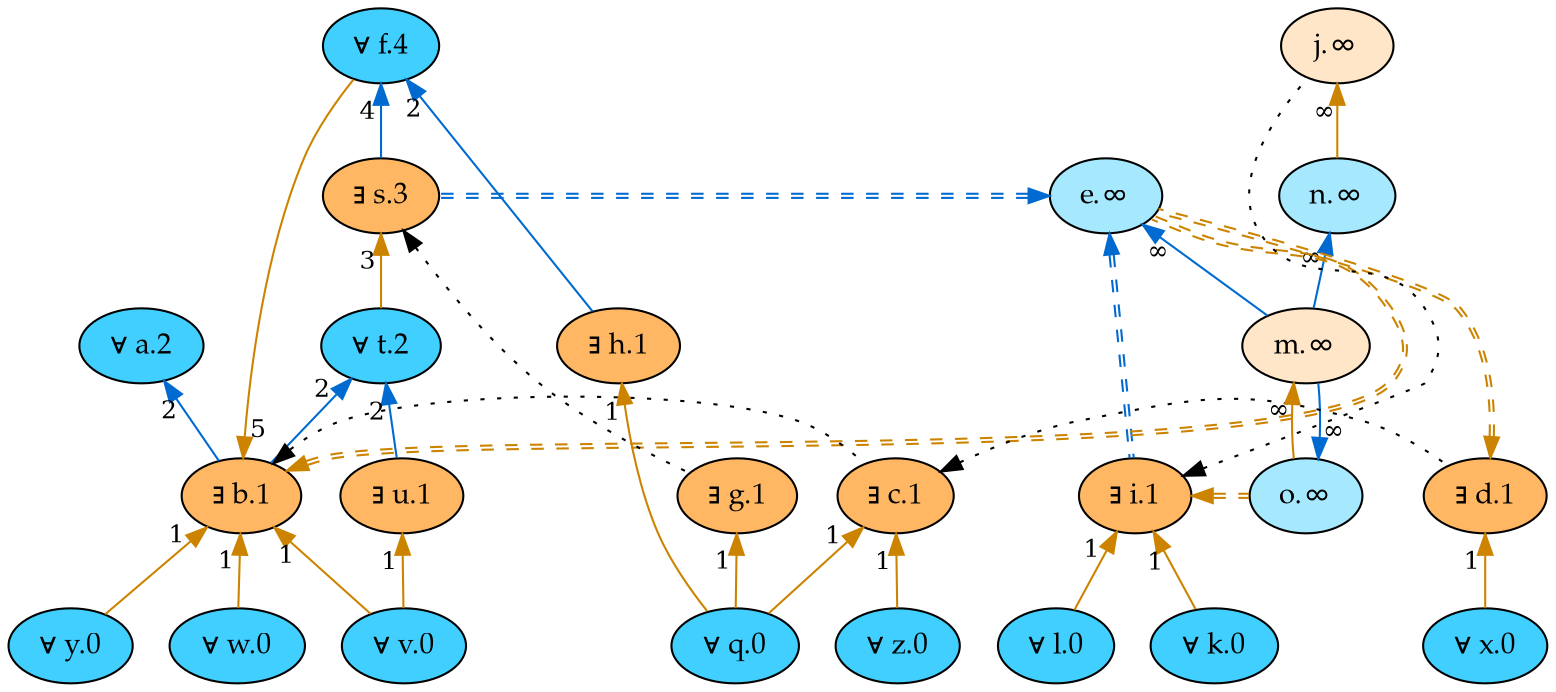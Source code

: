 digraph {
    rankdir="TB"
    node [style=filled fontname="Palatino" fontsize=14]
    node [fillcolor="#40cfff"]
    "v" [label="∀ v.0"]
    "z" [label="∀ z.0"]
    "y" [label="∀ y.0"]
    "x" [label="∀ x.0"]
    "w" [label="∀ w.0"]
    "q" [label="∀ q.0"]
    "l" [label="∀ l.0"]
    "k" [label="∀ k.0"]
    "a" [label="∀ a.2"]
    "t" [label="∀ t.2"]
    "f" [label="∀ f.4"]
    node [fillcolor="#a6e9ff"]
    "e" [label="e.∞"]
    "o" [label="o.∞"]
    "n" [label="n.∞"]
    node [fillcolor="#ffb763"]
    "u" [label="∃ u.1"]
    "b" [label="∃ b.1"]
    "c" [label="∃ c.1"]
    "d" [label="∃ d.1"]
    "i" [label="∃ i.1"]
    "g" [label="∃ g.1"]
    "h" [label="∃ h.1"]
    "s" [label="∃ s.3"]
    node [fillcolor="#ffe6c9"]
    "j" [label="j.∞"]
    "m" [label="m.∞"]
    edge[labeldistance=1.5 fontsize=12]
    edge [color="#006ad1" style="solid" dir="back" taillabel="2"]
           "a" -> "b" 
           "t" -> "b" 
           "f" -> "h" 
           "t" -> "u" 
    edge [color="#cc8400" style="solid" dir="back" taillabel="5"]
           "b" -> "f" 
    edge [color="#cc8400" style="solid" dir="back" taillabel="1"]
           "i" -> "k" 
           "i" -> "l" 
           "g" -> "q" 
           "h" -> "q" 
           "c" -> "q" 
           "b" -> "v" 
           "u" -> "v" 
           "b" -> "w" 
           "d" -> "x" 
           "b" -> "y" 
           "c" -> "z" 
    edge [color="#006ad1" style="solid" dir="back" taillabel="∞"]
           "e" -> "m" 
           "o" -> "m" 
           "n" -> "m" 
    edge [color="#cc8400" style="solid" dir="back" taillabel="∞"]
           "j" -> "n" 
           "m" -> "o" 
    edge [color="#006ad1" style="solid" dir="back" taillabel="4"]
           "f" -> "s" 
    edge [color="#cc8400" style="solid" dir="back" taillabel="3"]
           "s" -> "t" 
    edge [color="black" style="dotted" dir="back" taillabel="" constraint=false]
           "b" -> "c" 
           "c" -> "d" 
           "s" -> "g" 
           "i" -> "j" 
    edge [color="#cc8400:#cc8400" style="dashed" dir="back" taillabel="" constraint=false]
           "b" -> "e" 
           "d" -> "e" 
           "i" -> "o" 
    edge [color="#006ad1:#006ad1" style="dashed" dir="back" taillabel="" constraint=false]
           "e" -> "i" 
           "e" -> "s" 
    {rank = max v z y x w q l k}
    {rank = min f}
}
